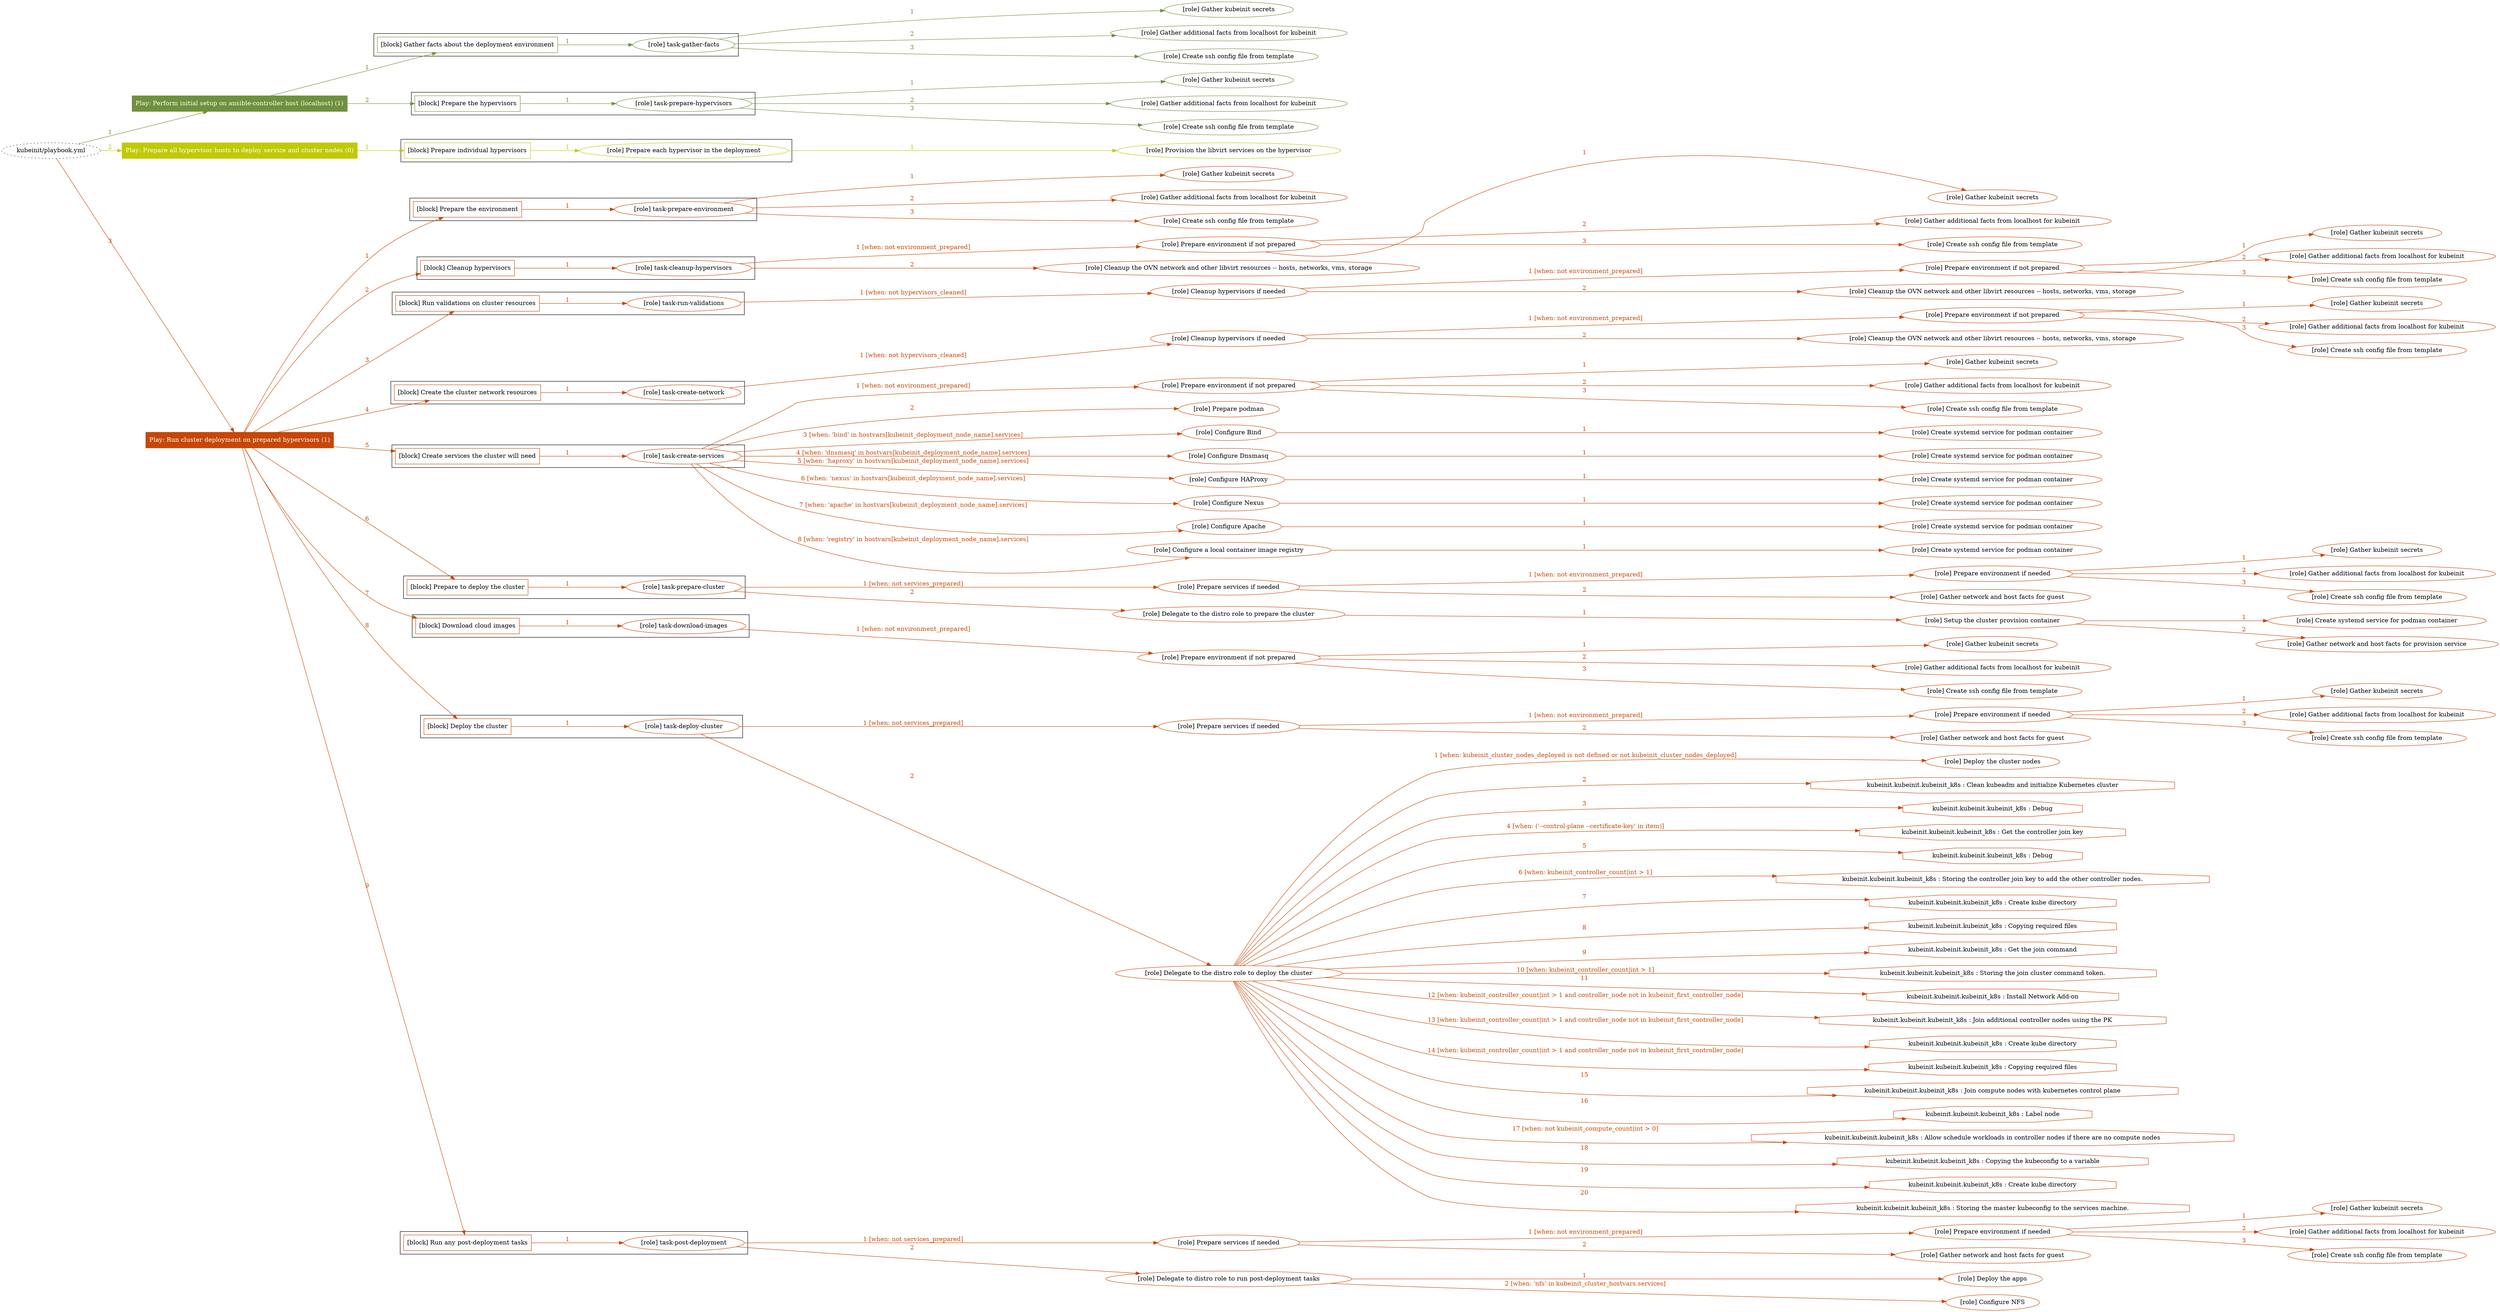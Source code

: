 digraph {
	graph [concentrate=true ordering=in rankdir=LR ratio=fill]
	edge [esep=5 sep=10]
	"kubeinit/playbook.yml" [URL="/home/runner/work/kubeinit/kubeinit/kubeinit/playbook.yml" id=playbook_78e22471 style=dotted]
	play_581cb83d [label="Play: Perform initial setup on ansible-controller host (localhost) (1)" URL="/home/runner/work/kubeinit/kubeinit/kubeinit/playbook.yml" color="#70903c" fontcolor="#ffffff" id=play_581cb83d shape=box style=filled tooltip=localhost]
	"kubeinit/playbook.yml" -> play_581cb83d [label="1 " color="#70903c" fontcolor="#70903c" id=edge_e6c8b170 labeltooltip="1 " tooltip="1 "]
	subgraph "Gather kubeinit secrets" {
		role_de373f83 [label="[role] Gather kubeinit secrets" URL="/home/runner/.ansible/collections/ansible_collections/kubeinit/kubeinit/roles/kubeinit_prepare/tasks/gather_kubeinit_facts.yml" color="#70903c" id=role_de373f83 tooltip="Gather kubeinit secrets"]
	}
	subgraph "Gather additional facts from localhost for kubeinit" {
		role_8ab88f47 [label="[role] Gather additional facts from localhost for kubeinit" URL="/home/runner/.ansible/collections/ansible_collections/kubeinit/kubeinit/roles/kubeinit_prepare/tasks/gather_kubeinit_facts.yml" color="#70903c" id=role_8ab88f47 tooltip="Gather additional facts from localhost for kubeinit"]
	}
	subgraph "Create ssh config file from template" {
		role_05856150 [label="[role] Create ssh config file from template" URL="/home/runner/.ansible/collections/ansible_collections/kubeinit/kubeinit/roles/kubeinit_prepare/tasks/gather_kubeinit_facts.yml" color="#70903c" id=role_05856150 tooltip="Create ssh config file from template"]
	}
	subgraph "task-gather-facts" {
		role_9d50e892 [label="[role] task-gather-facts" URL="/home/runner/work/kubeinit/kubeinit/kubeinit/playbook.yml" color="#70903c" id=role_9d50e892 tooltip="task-gather-facts"]
		role_9d50e892 -> role_de373f83 [label="1 " color="#70903c" fontcolor="#70903c" id=edge_58db5338 labeltooltip="1 " tooltip="1 "]
		role_9d50e892 -> role_8ab88f47 [label="2 " color="#70903c" fontcolor="#70903c" id=edge_9bdf87d1 labeltooltip="2 " tooltip="2 "]
		role_9d50e892 -> role_05856150 [label="3 " color="#70903c" fontcolor="#70903c" id=edge_74d75018 labeltooltip="3 " tooltip="3 "]
	}
	subgraph "Gather kubeinit secrets" {
		role_2b0a11bc [label="[role] Gather kubeinit secrets" URL="/home/runner/.ansible/collections/ansible_collections/kubeinit/kubeinit/roles/kubeinit_prepare/tasks/gather_kubeinit_facts.yml" color="#70903c" id=role_2b0a11bc tooltip="Gather kubeinit secrets"]
	}
	subgraph "Gather additional facts from localhost for kubeinit" {
		role_e6458593 [label="[role] Gather additional facts from localhost for kubeinit" URL="/home/runner/.ansible/collections/ansible_collections/kubeinit/kubeinit/roles/kubeinit_prepare/tasks/gather_kubeinit_facts.yml" color="#70903c" id=role_e6458593 tooltip="Gather additional facts from localhost for kubeinit"]
	}
	subgraph "Create ssh config file from template" {
		role_679005c9 [label="[role] Create ssh config file from template" URL="/home/runner/.ansible/collections/ansible_collections/kubeinit/kubeinit/roles/kubeinit_prepare/tasks/gather_kubeinit_facts.yml" color="#70903c" id=role_679005c9 tooltip="Create ssh config file from template"]
	}
	subgraph "task-prepare-hypervisors" {
		role_56b575e5 [label="[role] task-prepare-hypervisors" URL="/home/runner/work/kubeinit/kubeinit/kubeinit/playbook.yml" color="#70903c" id=role_56b575e5 tooltip="task-prepare-hypervisors"]
		role_56b575e5 -> role_2b0a11bc [label="1 " color="#70903c" fontcolor="#70903c" id=edge_3b1fbbee labeltooltip="1 " tooltip="1 "]
		role_56b575e5 -> role_e6458593 [label="2 " color="#70903c" fontcolor="#70903c" id=edge_afefe4c3 labeltooltip="2 " tooltip="2 "]
		role_56b575e5 -> role_679005c9 [label="3 " color="#70903c" fontcolor="#70903c" id=edge_6a8b0ac7 labeltooltip="3 " tooltip="3 "]
	}
	subgraph "Play: Perform initial setup on ansible-controller host (localhost) (1)" {
		play_581cb83d -> block_bcdde2e3 [label=1 color="#70903c" fontcolor="#70903c" id=edge_43d02ac7 labeltooltip=1 tooltip=1]
		subgraph cluster_block_bcdde2e3 {
			block_bcdde2e3 [label="[block] Gather facts about the deployment environment" URL="/home/runner/work/kubeinit/kubeinit/kubeinit/playbook.yml" color="#70903c" id=block_bcdde2e3 labeltooltip="Gather facts about the deployment environment" shape=box tooltip="Gather facts about the deployment environment"]
			block_bcdde2e3 -> role_9d50e892 [label="1 " color="#70903c" fontcolor="#70903c" id=edge_12131567 labeltooltip="1 " tooltip="1 "]
		}
		play_581cb83d -> block_5c6a3ff6 [label=2 color="#70903c" fontcolor="#70903c" id=edge_3366709d labeltooltip=2 tooltip=2]
		subgraph cluster_block_5c6a3ff6 {
			block_5c6a3ff6 [label="[block] Prepare the hypervisors" URL="/home/runner/work/kubeinit/kubeinit/kubeinit/playbook.yml" color="#70903c" id=block_5c6a3ff6 labeltooltip="Prepare the hypervisors" shape=box tooltip="Prepare the hypervisors"]
			block_5c6a3ff6 -> role_56b575e5 [label="1 " color="#70903c" fontcolor="#70903c" id=edge_7f6118da labeltooltip="1 " tooltip="1 "]
		}
	}
	play_72b20bdd [label="Play: Prepare all hypervisor hosts to deploy service and cluster nodes (0)" URL="/home/runner/work/kubeinit/kubeinit/kubeinit/playbook.yml" color="#c0c903" fontcolor="#ffffff" id=play_72b20bdd shape=box style=filled tooltip="Play: Prepare all hypervisor hosts to deploy service and cluster nodes (0)"]
	"kubeinit/playbook.yml" -> play_72b20bdd [label="2 " color="#c0c903" fontcolor="#c0c903" id=edge_5e2243ae labeltooltip="2 " tooltip="2 "]
	subgraph "Provision the libvirt services on the hypervisor" {
		role_a97a4bc3 [label="[role] Provision the libvirt services on the hypervisor" URL="/home/runner/.ansible/collections/ansible_collections/kubeinit/kubeinit/roles/kubeinit_prepare/tasks/prepare_hypervisor.yml" color="#c0c903" id=role_a97a4bc3 tooltip="Provision the libvirt services on the hypervisor"]
	}
	subgraph "Prepare each hypervisor in the deployment" {
		role_02aba3e8 [label="[role] Prepare each hypervisor in the deployment" URL="/home/runner/work/kubeinit/kubeinit/kubeinit/playbook.yml" color="#c0c903" id=role_02aba3e8 tooltip="Prepare each hypervisor in the deployment"]
		role_02aba3e8 -> role_a97a4bc3 [label="1 " color="#c0c903" fontcolor="#c0c903" id=edge_4af3114a labeltooltip="1 " tooltip="1 "]
	}
	subgraph "Play: Prepare all hypervisor hosts to deploy service and cluster nodes (0)" {
		play_72b20bdd -> block_f0888ccc [label=1 color="#c0c903" fontcolor="#c0c903" id=edge_3588b530 labeltooltip=1 tooltip=1]
		subgraph cluster_block_f0888ccc {
			block_f0888ccc [label="[block] Prepare individual hypervisors" URL="/home/runner/work/kubeinit/kubeinit/kubeinit/playbook.yml" color="#c0c903" id=block_f0888ccc labeltooltip="Prepare individual hypervisors" shape=box tooltip="Prepare individual hypervisors"]
			block_f0888ccc -> role_02aba3e8 [label="1 " color="#c0c903" fontcolor="#c0c903" id=edge_8e562b36 labeltooltip="1 " tooltip="1 "]
		}
	}
	play_51735170 [label="Play: Run cluster deployment on prepared hypervisors (1)" URL="/home/runner/work/kubeinit/kubeinit/kubeinit/playbook.yml" color="#c64706" fontcolor="#ffffff" id=play_51735170 shape=box style=filled tooltip=localhost]
	"kubeinit/playbook.yml" -> play_51735170 [label="3 " color="#c64706" fontcolor="#c64706" id=edge_f1ad2d2b labeltooltip="3 " tooltip="3 "]
	subgraph "Gather kubeinit secrets" {
		role_30a28dfe [label="[role] Gather kubeinit secrets" URL="/home/runner/.ansible/collections/ansible_collections/kubeinit/kubeinit/roles/kubeinit_prepare/tasks/gather_kubeinit_facts.yml" color="#c64706" id=role_30a28dfe tooltip="Gather kubeinit secrets"]
	}
	subgraph "Gather additional facts from localhost for kubeinit" {
		role_2c6d6e3c [label="[role] Gather additional facts from localhost for kubeinit" URL="/home/runner/.ansible/collections/ansible_collections/kubeinit/kubeinit/roles/kubeinit_prepare/tasks/gather_kubeinit_facts.yml" color="#c64706" id=role_2c6d6e3c tooltip="Gather additional facts from localhost for kubeinit"]
	}
	subgraph "Create ssh config file from template" {
		role_04b0f3ea [label="[role] Create ssh config file from template" URL="/home/runner/.ansible/collections/ansible_collections/kubeinit/kubeinit/roles/kubeinit_prepare/tasks/gather_kubeinit_facts.yml" color="#c64706" id=role_04b0f3ea tooltip="Create ssh config file from template"]
	}
	subgraph "task-prepare-environment" {
		role_12b9f611 [label="[role] task-prepare-environment" URL="/home/runner/work/kubeinit/kubeinit/kubeinit/playbook.yml" color="#c64706" id=role_12b9f611 tooltip="task-prepare-environment"]
		role_12b9f611 -> role_30a28dfe [label="1 " color="#c64706" fontcolor="#c64706" id=edge_b20720ca labeltooltip="1 " tooltip="1 "]
		role_12b9f611 -> role_2c6d6e3c [label="2 " color="#c64706" fontcolor="#c64706" id=edge_1e262957 labeltooltip="2 " tooltip="2 "]
		role_12b9f611 -> role_04b0f3ea [label="3 " color="#c64706" fontcolor="#c64706" id=edge_9395163e labeltooltip="3 " tooltip="3 "]
	}
	subgraph "Gather kubeinit secrets" {
		role_13b27e7f [label="[role] Gather kubeinit secrets" URL="/home/runner/.ansible/collections/ansible_collections/kubeinit/kubeinit/roles/kubeinit_prepare/tasks/gather_kubeinit_facts.yml" color="#c64706" id=role_13b27e7f tooltip="Gather kubeinit secrets"]
	}
	subgraph "Gather additional facts from localhost for kubeinit" {
		role_c70f5fba [label="[role] Gather additional facts from localhost for kubeinit" URL="/home/runner/.ansible/collections/ansible_collections/kubeinit/kubeinit/roles/kubeinit_prepare/tasks/gather_kubeinit_facts.yml" color="#c64706" id=role_c70f5fba tooltip="Gather additional facts from localhost for kubeinit"]
	}
	subgraph "Create ssh config file from template" {
		role_3ad781d7 [label="[role] Create ssh config file from template" URL="/home/runner/.ansible/collections/ansible_collections/kubeinit/kubeinit/roles/kubeinit_prepare/tasks/gather_kubeinit_facts.yml" color="#c64706" id=role_3ad781d7 tooltip="Create ssh config file from template"]
	}
	subgraph "Prepare environment if not prepared" {
		role_05838a30 [label="[role] Prepare environment if not prepared" URL="/home/runner/.ansible/collections/ansible_collections/kubeinit/kubeinit/roles/kubeinit_prepare/tasks/cleanup_hypervisors.yml" color="#c64706" id=role_05838a30 tooltip="Prepare environment if not prepared"]
		role_05838a30 -> role_13b27e7f [label="1 " color="#c64706" fontcolor="#c64706" id=edge_6dacfa56 labeltooltip="1 " tooltip="1 "]
		role_05838a30 -> role_c70f5fba [label="2 " color="#c64706" fontcolor="#c64706" id=edge_5d8fa813 labeltooltip="2 " tooltip="2 "]
		role_05838a30 -> role_3ad781d7 [label="3 " color="#c64706" fontcolor="#c64706" id=edge_d1c3e305 labeltooltip="3 " tooltip="3 "]
	}
	subgraph "Cleanup the OVN network and other libvirt resources -- hosts, networks, vms, storage" {
		role_ba6a4434 [label="[role] Cleanup the OVN network and other libvirt resources -- hosts, networks, vms, storage" URL="/home/runner/.ansible/collections/ansible_collections/kubeinit/kubeinit/roles/kubeinit_prepare/tasks/cleanup_hypervisors.yml" color="#c64706" id=role_ba6a4434 tooltip="Cleanup the OVN network and other libvirt resources -- hosts, networks, vms, storage"]
	}
	subgraph "task-cleanup-hypervisors" {
		role_37d225df [label="[role] task-cleanup-hypervisors" URL="/home/runner/work/kubeinit/kubeinit/kubeinit/playbook.yml" color="#c64706" id=role_37d225df tooltip="task-cleanup-hypervisors"]
		role_37d225df -> role_05838a30 [label="1 [when: not environment_prepared]" color="#c64706" fontcolor="#c64706" id=edge_c69acf0b labeltooltip="1 [when: not environment_prepared]" tooltip="1 [when: not environment_prepared]"]
		role_37d225df -> role_ba6a4434 [label="2 " color="#c64706" fontcolor="#c64706" id=edge_036eeec8 labeltooltip="2 " tooltip="2 "]
	}
	subgraph "Gather kubeinit secrets" {
		role_0839f5a8 [label="[role] Gather kubeinit secrets" URL="/home/runner/.ansible/collections/ansible_collections/kubeinit/kubeinit/roles/kubeinit_prepare/tasks/gather_kubeinit_facts.yml" color="#c64706" id=role_0839f5a8 tooltip="Gather kubeinit secrets"]
	}
	subgraph "Gather additional facts from localhost for kubeinit" {
		role_273e5c52 [label="[role] Gather additional facts from localhost for kubeinit" URL="/home/runner/.ansible/collections/ansible_collections/kubeinit/kubeinit/roles/kubeinit_prepare/tasks/gather_kubeinit_facts.yml" color="#c64706" id=role_273e5c52 tooltip="Gather additional facts from localhost for kubeinit"]
	}
	subgraph "Create ssh config file from template" {
		role_a9170789 [label="[role] Create ssh config file from template" URL="/home/runner/.ansible/collections/ansible_collections/kubeinit/kubeinit/roles/kubeinit_prepare/tasks/gather_kubeinit_facts.yml" color="#c64706" id=role_a9170789 tooltip="Create ssh config file from template"]
	}
	subgraph "Prepare environment if not prepared" {
		role_46328285 [label="[role] Prepare environment if not prepared" URL="/home/runner/.ansible/collections/ansible_collections/kubeinit/kubeinit/roles/kubeinit_prepare/tasks/cleanup_hypervisors.yml" color="#c64706" id=role_46328285 tooltip="Prepare environment if not prepared"]
		role_46328285 -> role_0839f5a8 [label="1 " color="#c64706" fontcolor="#c64706" id=edge_07786252 labeltooltip="1 " tooltip="1 "]
		role_46328285 -> role_273e5c52 [label="2 " color="#c64706" fontcolor="#c64706" id=edge_f1a1b1dc labeltooltip="2 " tooltip="2 "]
		role_46328285 -> role_a9170789 [label="3 " color="#c64706" fontcolor="#c64706" id=edge_67872156 labeltooltip="3 " tooltip="3 "]
	}
	subgraph "Cleanup the OVN network and other libvirt resources -- hosts, networks, vms, storage" {
		role_1df28548 [label="[role] Cleanup the OVN network and other libvirt resources -- hosts, networks, vms, storage" URL="/home/runner/.ansible/collections/ansible_collections/kubeinit/kubeinit/roles/kubeinit_prepare/tasks/cleanup_hypervisors.yml" color="#c64706" id=role_1df28548 tooltip="Cleanup the OVN network and other libvirt resources -- hosts, networks, vms, storage"]
	}
	subgraph "Cleanup hypervisors if needed" {
		role_eaffe18b [label="[role] Cleanup hypervisors if needed" URL="/home/runner/.ansible/collections/ansible_collections/kubeinit/kubeinit/roles/kubeinit_validations/tasks/main.yml" color="#c64706" id=role_eaffe18b tooltip="Cleanup hypervisors if needed"]
		role_eaffe18b -> role_46328285 [label="1 [when: not environment_prepared]" color="#c64706" fontcolor="#c64706" id=edge_9bf14e55 labeltooltip="1 [when: not environment_prepared]" tooltip="1 [when: not environment_prepared]"]
		role_eaffe18b -> role_1df28548 [label="2 " color="#c64706" fontcolor="#c64706" id=edge_6db586bc labeltooltip="2 " tooltip="2 "]
	}
	subgraph "task-run-validations" {
		role_3680e5c1 [label="[role] task-run-validations" URL="/home/runner/work/kubeinit/kubeinit/kubeinit/playbook.yml" color="#c64706" id=role_3680e5c1 tooltip="task-run-validations"]
		role_3680e5c1 -> role_eaffe18b [label="1 [when: not hypervisors_cleaned]" color="#c64706" fontcolor="#c64706" id=edge_62897e65 labeltooltip="1 [when: not hypervisors_cleaned]" tooltip="1 [when: not hypervisors_cleaned]"]
	}
	subgraph "Gather kubeinit secrets" {
		role_95c1aa72 [label="[role] Gather kubeinit secrets" URL="/home/runner/.ansible/collections/ansible_collections/kubeinit/kubeinit/roles/kubeinit_prepare/tasks/gather_kubeinit_facts.yml" color="#c64706" id=role_95c1aa72 tooltip="Gather kubeinit secrets"]
	}
	subgraph "Gather additional facts from localhost for kubeinit" {
		role_eccc44a2 [label="[role] Gather additional facts from localhost for kubeinit" URL="/home/runner/.ansible/collections/ansible_collections/kubeinit/kubeinit/roles/kubeinit_prepare/tasks/gather_kubeinit_facts.yml" color="#c64706" id=role_eccc44a2 tooltip="Gather additional facts from localhost for kubeinit"]
	}
	subgraph "Create ssh config file from template" {
		role_d0abca82 [label="[role] Create ssh config file from template" URL="/home/runner/.ansible/collections/ansible_collections/kubeinit/kubeinit/roles/kubeinit_prepare/tasks/gather_kubeinit_facts.yml" color="#c64706" id=role_d0abca82 tooltip="Create ssh config file from template"]
	}
	subgraph "Prepare environment if not prepared" {
		role_2f9acb81 [label="[role] Prepare environment if not prepared" URL="/home/runner/.ansible/collections/ansible_collections/kubeinit/kubeinit/roles/kubeinit_prepare/tasks/cleanup_hypervisors.yml" color="#c64706" id=role_2f9acb81 tooltip="Prepare environment if not prepared"]
		role_2f9acb81 -> role_95c1aa72 [label="1 " color="#c64706" fontcolor="#c64706" id=edge_9c2313a5 labeltooltip="1 " tooltip="1 "]
		role_2f9acb81 -> role_eccc44a2 [label="2 " color="#c64706" fontcolor="#c64706" id=edge_fcd3deb1 labeltooltip="2 " tooltip="2 "]
		role_2f9acb81 -> role_d0abca82 [label="3 " color="#c64706" fontcolor="#c64706" id=edge_d8cbdaab labeltooltip="3 " tooltip="3 "]
	}
	subgraph "Cleanup the OVN network and other libvirt resources -- hosts, networks, vms, storage" {
		role_2a96040f [label="[role] Cleanup the OVN network and other libvirt resources -- hosts, networks, vms, storage" URL="/home/runner/.ansible/collections/ansible_collections/kubeinit/kubeinit/roles/kubeinit_prepare/tasks/cleanup_hypervisors.yml" color="#c64706" id=role_2a96040f tooltip="Cleanup the OVN network and other libvirt resources -- hosts, networks, vms, storage"]
	}
	subgraph "Cleanup hypervisors if needed" {
		role_cdb596b1 [label="[role] Cleanup hypervisors if needed" URL="/home/runner/.ansible/collections/ansible_collections/kubeinit/kubeinit/roles/kubeinit_libvirt/tasks/create_network.yml" color="#c64706" id=role_cdb596b1 tooltip="Cleanup hypervisors if needed"]
		role_cdb596b1 -> role_2f9acb81 [label="1 [when: not environment_prepared]" color="#c64706" fontcolor="#c64706" id=edge_b12a7458 labeltooltip="1 [when: not environment_prepared]" tooltip="1 [when: not environment_prepared]"]
		role_cdb596b1 -> role_2a96040f [label="2 " color="#c64706" fontcolor="#c64706" id=edge_027193f9 labeltooltip="2 " tooltip="2 "]
	}
	subgraph "task-create-network" {
		role_4abc9b9f [label="[role] task-create-network" URL="/home/runner/work/kubeinit/kubeinit/kubeinit/playbook.yml" color="#c64706" id=role_4abc9b9f tooltip="task-create-network"]
		role_4abc9b9f -> role_cdb596b1 [label="1 [when: not hypervisors_cleaned]" color="#c64706" fontcolor="#c64706" id=edge_5052f28c labeltooltip="1 [when: not hypervisors_cleaned]" tooltip="1 [when: not hypervisors_cleaned]"]
	}
	subgraph "Gather kubeinit secrets" {
		role_3e75d4cd [label="[role] Gather kubeinit secrets" URL="/home/runner/.ansible/collections/ansible_collections/kubeinit/kubeinit/roles/kubeinit_prepare/tasks/gather_kubeinit_facts.yml" color="#c64706" id=role_3e75d4cd tooltip="Gather kubeinit secrets"]
	}
	subgraph "Gather additional facts from localhost for kubeinit" {
		role_2d040447 [label="[role] Gather additional facts from localhost for kubeinit" URL="/home/runner/.ansible/collections/ansible_collections/kubeinit/kubeinit/roles/kubeinit_prepare/tasks/gather_kubeinit_facts.yml" color="#c64706" id=role_2d040447 tooltip="Gather additional facts from localhost for kubeinit"]
	}
	subgraph "Create ssh config file from template" {
		role_9a59986e [label="[role] Create ssh config file from template" URL="/home/runner/.ansible/collections/ansible_collections/kubeinit/kubeinit/roles/kubeinit_prepare/tasks/gather_kubeinit_facts.yml" color="#c64706" id=role_9a59986e tooltip="Create ssh config file from template"]
	}
	subgraph "Prepare environment if not prepared" {
		role_656f76bd [label="[role] Prepare environment if not prepared" URL="/home/runner/.ansible/collections/ansible_collections/kubeinit/kubeinit/roles/kubeinit_services/tasks/main.yml" color="#c64706" id=role_656f76bd tooltip="Prepare environment if not prepared"]
		role_656f76bd -> role_3e75d4cd [label="1 " color="#c64706" fontcolor="#c64706" id=edge_382ed40b labeltooltip="1 " tooltip="1 "]
		role_656f76bd -> role_2d040447 [label="2 " color="#c64706" fontcolor="#c64706" id=edge_3bd6fbec labeltooltip="2 " tooltip="2 "]
		role_656f76bd -> role_9a59986e [label="3 " color="#c64706" fontcolor="#c64706" id=edge_fa0f567a labeltooltip="3 " tooltip="3 "]
	}
	subgraph "Prepare podman" {
		role_edf876de [label="[role] Prepare podman" URL="/home/runner/.ansible/collections/ansible_collections/kubeinit/kubeinit/roles/kubeinit_services/tasks/00_create_service_pod.yml" color="#c64706" id=role_edf876de tooltip="Prepare podman"]
	}
	subgraph "Create systemd service for podman container" {
		role_92423ffc [label="[role] Create systemd service for podman container" URL="/home/runner/.ansible/collections/ansible_collections/kubeinit/kubeinit/roles/kubeinit_bind/tasks/main.yml" color="#c64706" id=role_92423ffc tooltip="Create systemd service for podman container"]
	}
	subgraph "Configure Bind" {
		role_673d5c7f [label="[role] Configure Bind" URL="/home/runner/.ansible/collections/ansible_collections/kubeinit/kubeinit/roles/kubeinit_services/tasks/start_services_containers.yml" color="#c64706" id=role_673d5c7f tooltip="Configure Bind"]
		role_673d5c7f -> role_92423ffc [label="1 " color="#c64706" fontcolor="#c64706" id=edge_575a534d labeltooltip="1 " tooltip="1 "]
	}
	subgraph "Create systemd service for podman container" {
		role_78d61852 [label="[role] Create systemd service for podman container" URL="/home/runner/.ansible/collections/ansible_collections/kubeinit/kubeinit/roles/kubeinit_dnsmasq/tasks/main.yml" color="#c64706" id=role_78d61852 tooltip="Create systemd service for podman container"]
	}
	subgraph "Configure Dnsmasq" {
		role_3ea7c6b2 [label="[role] Configure Dnsmasq" URL="/home/runner/.ansible/collections/ansible_collections/kubeinit/kubeinit/roles/kubeinit_services/tasks/start_services_containers.yml" color="#c64706" id=role_3ea7c6b2 tooltip="Configure Dnsmasq"]
		role_3ea7c6b2 -> role_78d61852 [label="1 " color="#c64706" fontcolor="#c64706" id=edge_282b73af labeltooltip="1 " tooltip="1 "]
	}
	subgraph "Create systemd service for podman container" {
		role_9e9f3736 [label="[role] Create systemd service for podman container" URL="/home/runner/.ansible/collections/ansible_collections/kubeinit/kubeinit/roles/kubeinit_haproxy/tasks/main.yml" color="#c64706" id=role_9e9f3736 tooltip="Create systemd service for podman container"]
	}
	subgraph "Configure HAProxy" {
		role_8947430c [label="[role] Configure HAProxy" URL="/home/runner/.ansible/collections/ansible_collections/kubeinit/kubeinit/roles/kubeinit_services/tasks/start_services_containers.yml" color="#c64706" id=role_8947430c tooltip="Configure HAProxy"]
		role_8947430c -> role_9e9f3736 [label="1 " color="#c64706" fontcolor="#c64706" id=edge_804bf7c4 labeltooltip="1 " tooltip="1 "]
	}
	subgraph "Create systemd service for podman container" {
		role_770a7cc1 [label="[role] Create systemd service for podman container" URL="/home/runner/.ansible/collections/ansible_collections/kubeinit/kubeinit/roles/kubeinit_nexus/tasks/main.yml" color="#c64706" id=role_770a7cc1 tooltip="Create systemd service for podman container"]
	}
	subgraph "Configure Nexus" {
		role_f0bb37fa [label="[role] Configure Nexus" URL="/home/runner/.ansible/collections/ansible_collections/kubeinit/kubeinit/roles/kubeinit_services/tasks/start_services_containers.yml" color="#c64706" id=role_f0bb37fa tooltip="Configure Nexus"]
		role_f0bb37fa -> role_770a7cc1 [label="1 " color="#c64706" fontcolor="#c64706" id=edge_5ac567e1 labeltooltip="1 " tooltip="1 "]
	}
	subgraph "Create systemd service for podman container" {
		role_781a9927 [label="[role] Create systemd service for podman container" URL="/home/runner/.ansible/collections/ansible_collections/kubeinit/kubeinit/roles/kubeinit_apache/tasks/main.yml" color="#c64706" id=role_781a9927 tooltip="Create systemd service for podman container"]
	}
	subgraph "Configure Apache" {
		role_2ec0efd9 [label="[role] Configure Apache" URL="/home/runner/.ansible/collections/ansible_collections/kubeinit/kubeinit/roles/kubeinit_services/tasks/start_services_containers.yml" color="#c64706" id=role_2ec0efd9 tooltip="Configure Apache"]
		role_2ec0efd9 -> role_781a9927 [label="1 " color="#c64706" fontcolor="#c64706" id=edge_ac1773a8 labeltooltip="1 " tooltip="1 "]
	}
	subgraph "Create systemd service for podman container" {
		role_4e9d8122 [label="[role] Create systemd service for podman container" URL="/home/runner/.ansible/collections/ansible_collections/kubeinit/kubeinit/roles/kubeinit_registry/tasks/main.yml" color="#c64706" id=role_4e9d8122 tooltip="Create systemd service for podman container"]
	}
	subgraph "Configure a local container image registry" {
		role_ad1a4c61 [label="[role] Configure a local container image registry" URL="/home/runner/.ansible/collections/ansible_collections/kubeinit/kubeinit/roles/kubeinit_services/tasks/start_services_containers.yml" color="#c64706" id=role_ad1a4c61 tooltip="Configure a local container image registry"]
		role_ad1a4c61 -> role_4e9d8122 [label="1 " color="#c64706" fontcolor="#c64706" id=edge_c9fd76aa labeltooltip="1 " tooltip="1 "]
	}
	subgraph "task-create-services" {
		role_2293b4f3 [label="[role] task-create-services" URL="/home/runner/work/kubeinit/kubeinit/kubeinit/playbook.yml" color="#c64706" id=role_2293b4f3 tooltip="task-create-services"]
		role_2293b4f3 -> role_656f76bd [label="1 [when: not environment_prepared]" color="#c64706" fontcolor="#c64706" id=edge_4f6e44f3 labeltooltip="1 [when: not environment_prepared]" tooltip="1 [when: not environment_prepared]"]
		role_2293b4f3 -> role_edf876de [label="2 " color="#c64706" fontcolor="#c64706" id=edge_5b0e803d labeltooltip="2 " tooltip="2 "]
		role_2293b4f3 -> role_673d5c7f [label="3 [when: 'bind' in hostvars[kubeinit_deployment_node_name].services]" color="#c64706" fontcolor="#c64706" id=edge_47ff8304 labeltooltip="3 [when: 'bind' in hostvars[kubeinit_deployment_node_name].services]" tooltip="3 [when: 'bind' in hostvars[kubeinit_deployment_node_name].services]"]
		role_2293b4f3 -> role_3ea7c6b2 [label="4 [when: 'dnsmasq' in hostvars[kubeinit_deployment_node_name].services]" color="#c64706" fontcolor="#c64706" id=edge_0ff4648e labeltooltip="4 [when: 'dnsmasq' in hostvars[kubeinit_deployment_node_name].services]" tooltip="4 [when: 'dnsmasq' in hostvars[kubeinit_deployment_node_name].services]"]
		role_2293b4f3 -> role_8947430c [label="5 [when: 'haproxy' in hostvars[kubeinit_deployment_node_name].services]" color="#c64706" fontcolor="#c64706" id=edge_ce5d5cb9 labeltooltip="5 [when: 'haproxy' in hostvars[kubeinit_deployment_node_name].services]" tooltip="5 [when: 'haproxy' in hostvars[kubeinit_deployment_node_name].services]"]
		role_2293b4f3 -> role_f0bb37fa [label="6 [when: 'nexus' in hostvars[kubeinit_deployment_node_name].services]" color="#c64706" fontcolor="#c64706" id=edge_9e218f84 labeltooltip="6 [when: 'nexus' in hostvars[kubeinit_deployment_node_name].services]" tooltip="6 [when: 'nexus' in hostvars[kubeinit_deployment_node_name].services]"]
		role_2293b4f3 -> role_2ec0efd9 [label="7 [when: 'apache' in hostvars[kubeinit_deployment_node_name].services]" color="#c64706" fontcolor="#c64706" id=edge_e32278ed labeltooltip="7 [when: 'apache' in hostvars[kubeinit_deployment_node_name].services]" tooltip="7 [when: 'apache' in hostvars[kubeinit_deployment_node_name].services]"]
		role_2293b4f3 -> role_ad1a4c61 [label="8 [when: 'registry' in hostvars[kubeinit_deployment_node_name].services]" color="#c64706" fontcolor="#c64706" id=edge_1686f2af labeltooltip="8 [when: 'registry' in hostvars[kubeinit_deployment_node_name].services]" tooltip="8 [when: 'registry' in hostvars[kubeinit_deployment_node_name].services]"]
	}
	subgraph "Gather kubeinit secrets" {
		role_dd73a5a2 [label="[role] Gather kubeinit secrets" URL="/home/runner/.ansible/collections/ansible_collections/kubeinit/kubeinit/roles/kubeinit_prepare/tasks/gather_kubeinit_facts.yml" color="#c64706" id=role_dd73a5a2 tooltip="Gather kubeinit secrets"]
	}
	subgraph "Gather additional facts from localhost for kubeinit" {
		role_1a42e21e [label="[role] Gather additional facts from localhost for kubeinit" URL="/home/runner/.ansible/collections/ansible_collections/kubeinit/kubeinit/roles/kubeinit_prepare/tasks/gather_kubeinit_facts.yml" color="#c64706" id=role_1a42e21e tooltip="Gather additional facts from localhost for kubeinit"]
	}
	subgraph "Create ssh config file from template" {
		role_9a66ac51 [label="[role] Create ssh config file from template" URL="/home/runner/.ansible/collections/ansible_collections/kubeinit/kubeinit/roles/kubeinit_prepare/tasks/gather_kubeinit_facts.yml" color="#c64706" id=role_9a66ac51 tooltip="Create ssh config file from template"]
	}
	subgraph "Prepare environment if needed" {
		role_fb121462 [label="[role] Prepare environment if needed" URL="/home/runner/.ansible/collections/ansible_collections/kubeinit/kubeinit/roles/kubeinit_services/tasks/prepare_services.yml" color="#c64706" id=role_fb121462 tooltip="Prepare environment if needed"]
		role_fb121462 -> role_dd73a5a2 [label="1 " color="#c64706" fontcolor="#c64706" id=edge_97cd3efa labeltooltip="1 " tooltip="1 "]
		role_fb121462 -> role_1a42e21e [label="2 " color="#c64706" fontcolor="#c64706" id=edge_e6339744 labeltooltip="2 " tooltip="2 "]
		role_fb121462 -> role_9a66ac51 [label="3 " color="#c64706" fontcolor="#c64706" id=edge_7b9865f5 labeltooltip="3 " tooltip="3 "]
	}
	subgraph "Gather network and host facts for guest" {
		role_9f2ea1bb [label="[role] Gather network and host facts for guest" URL="/home/runner/.ansible/collections/ansible_collections/kubeinit/kubeinit/roles/kubeinit_services/tasks/prepare_services.yml" color="#c64706" id=role_9f2ea1bb tooltip="Gather network and host facts for guest"]
	}
	subgraph "Prepare services if needed" {
		role_04747359 [label="[role] Prepare services if needed" URL="/home/runner/.ansible/collections/ansible_collections/kubeinit/kubeinit/roles/kubeinit_prepare/tasks/prepare_cluster.yml" color="#c64706" id=role_04747359 tooltip="Prepare services if needed"]
		role_04747359 -> role_fb121462 [label="1 [when: not environment_prepared]" color="#c64706" fontcolor="#c64706" id=edge_41827629 labeltooltip="1 [when: not environment_prepared]" tooltip="1 [when: not environment_prepared]"]
		role_04747359 -> role_9f2ea1bb [label="2 " color="#c64706" fontcolor="#c64706" id=edge_6254c3ce labeltooltip="2 " tooltip="2 "]
	}
	subgraph "Create systemd service for podman container" {
		role_0ca9a2c9 [label="[role] Create systemd service for podman container" URL="/home/runner/.ansible/collections/ansible_collections/kubeinit/kubeinit/roles/kubeinit_services/tasks/create_provision_container.yml" color="#c64706" id=role_0ca9a2c9 tooltip="Create systemd service for podman container"]
	}
	subgraph "Gather network and host facts for provision service" {
		role_fb23b04b [label="[role] Gather network and host facts for provision service" URL="/home/runner/.ansible/collections/ansible_collections/kubeinit/kubeinit/roles/kubeinit_services/tasks/create_provision_container.yml" color="#c64706" id=role_fb23b04b tooltip="Gather network and host facts for provision service"]
	}
	subgraph "Setup the cluster provision container" {
		role_f673d61f [label="[role] Setup the cluster provision container" URL="/home/runner/.ansible/collections/ansible_collections/kubeinit/kubeinit/roles/kubeinit_k8s/tasks/prepare_cluster.yml" color="#c64706" id=role_f673d61f tooltip="Setup the cluster provision container"]
		role_f673d61f -> role_0ca9a2c9 [label="1 " color="#c64706" fontcolor="#c64706" id=edge_bf9bfffd labeltooltip="1 " tooltip="1 "]
		role_f673d61f -> role_fb23b04b [label="2 " color="#c64706" fontcolor="#c64706" id=edge_414c2d76 labeltooltip="2 " tooltip="2 "]
	}
	subgraph "Delegate to the distro role to prepare the cluster" {
		role_029446aa [label="[role] Delegate to the distro role to prepare the cluster" URL="/home/runner/.ansible/collections/ansible_collections/kubeinit/kubeinit/roles/kubeinit_prepare/tasks/prepare_cluster.yml" color="#c64706" id=role_029446aa tooltip="Delegate to the distro role to prepare the cluster"]
		role_029446aa -> role_f673d61f [label="1 " color="#c64706" fontcolor="#c64706" id=edge_56718cc2 labeltooltip="1 " tooltip="1 "]
	}
	subgraph "task-prepare-cluster" {
		role_e6e944ea [label="[role] task-prepare-cluster" URL="/home/runner/work/kubeinit/kubeinit/kubeinit/playbook.yml" color="#c64706" id=role_e6e944ea tooltip="task-prepare-cluster"]
		role_e6e944ea -> role_04747359 [label="1 [when: not services_prepared]" color="#c64706" fontcolor="#c64706" id=edge_1353c2fa labeltooltip="1 [when: not services_prepared]" tooltip="1 [when: not services_prepared]"]
		role_e6e944ea -> role_029446aa [label="2 " color="#c64706" fontcolor="#c64706" id=edge_80662b09 labeltooltip="2 " tooltip="2 "]
	}
	subgraph "Gather kubeinit secrets" {
		role_0c550573 [label="[role] Gather kubeinit secrets" URL="/home/runner/.ansible/collections/ansible_collections/kubeinit/kubeinit/roles/kubeinit_prepare/tasks/gather_kubeinit_facts.yml" color="#c64706" id=role_0c550573 tooltip="Gather kubeinit secrets"]
	}
	subgraph "Gather additional facts from localhost for kubeinit" {
		role_19998123 [label="[role] Gather additional facts from localhost for kubeinit" URL="/home/runner/.ansible/collections/ansible_collections/kubeinit/kubeinit/roles/kubeinit_prepare/tasks/gather_kubeinit_facts.yml" color="#c64706" id=role_19998123 tooltip="Gather additional facts from localhost for kubeinit"]
	}
	subgraph "Create ssh config file from template" {
		role_66caef32 [label="[role] Create ssh config file from template" URL="/home/runner/.ansible/collections/ansible_collections/kubeinit/kubeinit/roles/kubeinit_prepare/tasks/gather_kubeinit_facts.yml" color="#c64706" id=role_66caef32 tooltip="Create ssh config file from template"]
	}
	subgraph "Prepare environment if not prepared" {
		role_8383e625 [label="[role] Prepare environment if not prepared" URL="/home/runner/.ansible/collections/ansible_collections/kubeinit/kubeinit/roles/kubeinit_libvirt/tasks/download_cloud_images.yml" color="#c64706" id=role_8383e625 tooltip="Prepare environment if not prepared"]
		role_8383e625 -> role_0c550573 [label="1 " color="#c64706" fontcolor="#c64706" id=edge_7f7504f1 labeltooltip="1 " tooltip="1 "]
		role_8383e625 -> role_19998123 [label="2 " color="#c64706" fontcolor="#c64706" id=edge_f55e0841 labeltooltip="2 " tooltip="2 "]
		role_8383e625 -> role_66caef32 [label="3 " color="#c64706" fontcolor="#c64706" id=edge_c59cf537 labeltooltip="3 " tooltip="3 "]
	}
	subgraph "task-download-images" {
		role_82a9acd5 [label="[role] task-download-images" URL="/home/runner/work/kubeinit/kubeinit/kubeinit/playbook.yml" color="#c64706" id=role_82a9acd5 tooltip="task-download-images"]
		role_82a9acd5 -> role_8383e625 [label="1 [when: not environment_prepared]" color="#c64706" fontcolor="#c64706" id=edge_11a45625 labeltooltip="1 [when: not environment_prepared]" tooltip="1 [when: not environment_prepared]"]
	}
	subgraph "Gather kubeinit secrets" {
		role_d8cb95dd [label="[role] Gather kubeinit secrets" URL="/home/runner/.ansible/collections/ansible_collections/kubeinit/kubeinit/roles/kubeinit_prepare/tasks/gather_kubeinit_facts.yml" color="#c64706" id=role_d8cb95dd tooltip="Gather kubeinit secrets"]
	}
	subgraph "Gather additional facts from localhost for kubeinit" {
		role_6347b86e [label="[role] Gather additional facts from localhost for kubeinit" URL="/home/runner/.ansible/collections/ansible_collections/kubeinit/kubeinit/roles/kubeinit_prepare/tasks/gather_kubeinit_facts.yml" color="#c64706" id=role_6347b86e tooltip="Gather additional facts from localhost for kubeinit"]
	}
	subgraph "Create ssh config file from template" {
		role_318ac364 [label="[role] Create ssh config file from template" URL="/home/runner/.ansible/collections/ansible_collections/kubeinit/kubeinit/roles/kubeinit_prepare/tasks/gather_kubeinit_facts.yml" color="#c64706" id=role_318ac364 tooltip="Create ssh config file from template"]
	}
	subgraph "Prepare environment if needed" {
		role_01abb6e9 [label="[role] Prepare environment if needed" URL="/home/runner/.ansible/collections/ansible_collections/kubeinit/kubeinit/roles/kubeinit_services/tasks/prepare_services.yml" color="#c64706" id=role_01abb6e9 tooltip="Prepare environment if needed"]
		role_01abb6e9 -> role_d8cb95dd [label="1 " color="#c64706" fontcolor="#c64706" id=edge_33670e0b labeltooltip="1 " tooltip="1 "]
		role_01abb6e9 -> role_6347b86e [label="2 " color="#c64706" fontcolor="#c64706" id=edge_c8d4d4a6 labeltooltip="2 " tooltip="2 "]
		role_01abb6e9 -> role_318ac364 [label="3 " color="#c64706" fontcolor="#c64706" id=edge_19b69d4b labeltooltip="3 " tooltip="3 "]
	}
	subgraph "Gather network and host facts for guest" {
		role_5bfd3f3a [label="[role] Gather network and host facts for guest" URL="/home/runner/.ansible/collections/ansible_collections/kubeinit/kubeinit/roles/kubeinit_services/tasks/prepare_services.yml" color="#c64706" id=role_5bfd3f3a tooltip="Gather network and host facts for guest"]
	}
	subgraph "Prepare services if needed" {
		role_78ba6558 [label="[role] Prepare services if needed" URL="/home/runner/.ansible/collections/ansible_collections/kubeinit/kubeinit/roles/kubeinit_prepare/tasks/deploy_cluster.yml" color="#c64706" id=role_78ba6558 tooltip="Prepare services if needed"]
		role_78ba6558 -> role_01abb6e9 [label="1 [when: not environment_prepared]" color="#c64706" fontcolor="#c64706" id=edge_15749aa3 labeltooltip="1 [when: not environment_prepared]" tooltip="1 [when: not environment_prepared]"]
		role_78ba6558 -> role_5bfd3f3a [label="2 " color="#c64706" fontcolor="#c64706" id=edge_31428179 labeltooltip="2 " tooltip="2 "]
	}
	subgraph "Deploy the cluster nodes" {
		role_b00d7197 [label="[role] Deploy the cluster nodes" URL="/home/runner/.ansible/collections/ansible_collections/kubeinit/kubeinit/roles/kubeinit_k8s/tasks/main.yml" color="#c64706" id=role_b00d7197 tooltip="Deploy the cluster nodes"]
	}
	subgraph "Delegate to the distro role to deploy the cluster" {
		role_d0ad9dde [label="[role] Delegate to the distro role to deploy the cluster" URL="/home/runner/.ansible/collections/ansible_collections/kubeinit/kubeinit/roles/kubeinit_prepare/tasks/deploy_cluster.yml" color="#c64706" id=role_d0ad9dde tooltip="Delegate to the distro role to deploy the cluster"]
		role_d0ad9dde -> role_b00d7197 [label="1 [when: kubeinit_cluster_nodes_deployed is not defined or not kubeinit_cluster_nodes_deployed]" color="#c64706" fontcolor="#c64706" id=edge_98d36b7c labeltooltip="1 [when: kubeinit_cluster_nodes_deployed is not defined or not kubeinit_cluster_nodes_deployed]" tooltip="1 [when: kubeinit_cluster_nodes_deployed is not defined or not kubeinit_cluster_nodes_deployed]"]
		task_937bd647 [label="kubeinit.kubeinit.kubeinit_k8s : Clean kubeadm and initialize Kubernetes cluster" URL="/home/runner/.ansible/collections/ansible_collections/kubeinit/kubeinit/roles/kubeinit_k8s/tasks/main.yml" color="#c64706" id=task_937bd647 shape=octagon tooltip="kubeinit.kubeinit.kubeinit_k8s : Clean kubeadm and initialize Kubernetes cluster"]
		role_d0ad9dde -> task_937bd647 [label="2 " color="#c64706" fontcolor="#c64706" id=edge_2e841d7f labeltooltip="2 " tooltip="2 "]
		task_f27c2839 [label="kubeinit.kubeinit.kubeinit_k8s : Debug" URL="/home/runner/.ansible/collections/ansible_collections/kubeinit/kubeinit/roles/kubeinit_k8s/tasks/main.yml" color="#c64706" id=task_f27c2839 shape=octagon tooltip="kubeinit.kubeinit.kubeinit_k8s : Debug"]
		role_d0ad9dde -> task_f27c2839 [label="3 " color="#c64706" fontcolor="#c64706" id=edge_67e059b5 labeltooltip="3 " tooltip="3 "]
		task_22799042 [label="kubeinit.kubeinit.kubeinit_k8s : Get the controller join key" URL="/home/runner/.ansible/collections/ansible_collections/kubeinit/kubeinit/roles/kubeinit_k8s/tasks/main.yml" color="#c64706" id=task_22799042 shape=octagon tooltip="kubeinit.kubeinit.kubeinit_k8s : Get the controller join key"]
		role_d0ad9dde -> task_22799042 [label="4 [when: ('--control-plane --certificate-key' in item)]" color="#c64706" fontcolor="#c64706" id=edge_3d04a6fb labeltooltip="4 [when: ('--control-plane --certificate-key' in item)]" tooltip="4 [when: ('--control-plane --certificate-key' in item)]"]
		task_86baacba [label="kubeinit.kubeinit.kubeinit_k8s : Debug" URL="/home/runner/.ansible/collections/ansible_collections/kubeinit/kubeinit/roles/kubeinit_k8s/tasks/main.yml" color="#c64706" id=task_86baacba shape=octagon tooltip="kubeinit.kubeinit.kubeinit_k8s : Debug"]
		role_d0ad9dde -> task_86baacba [label="5 " color="#c64706" fontcolor="#c64706" id=edge_a78e3b12 labeltooltip="5 " tooltip="5 "]
		task_35f9ea0a [label="kubeinit.kubeinit.kubeinit_k8s : Storing the controller join key to add the other controller nodes." URL="/home/runner/.ansible/collections/ansible_collections/kubeinit/kubeinit/roles/kubeinit_k8s/tasks/main.yml" color="#c64706" id=task_35f9ea0a shape=octagon tooltip="kubeinit.kubeinit.kubeinit_k8s : Storing the controller join key to add the other controller nodes."]
		role_d0ad9dde -> task_35f9ea0a [label="6 [when: kubeinit_controller_count|int > 1]" color="#c64706" fontcolor="#c64706" id=edge_33a5fe02 labeltooltip="6 [when: kubeinit_controller_count|int > 1]" tooltip="6 [when: kubeinit_controller_count|int > 1]"]
		task_fb63ac21 [label="kubeinit.kubeinit.kubeinit_k8s : Create kube directory" URL="/home/runner/.ansible/collections/ansible_collections/kubeinit/kubeinit/roles/kubeinit_k8s/tasks/main.yml" color="#c64706" id=task_fb63ac21 shape=octagon tooltip="kubeinit.kubeinit.kubeinit_k8s : Create kube directory"]
		role_d0ad9dde -> task_fb63ac21 [label="7 " color="#c64706" fontcolor="#c64706" id=edge_fd234d63 labeltooltip="7 " tooltip="7 "]
		task_c59eba78 [label="kubeinit.kubeinit.kubeinit_k8s : Copying required files" URL="/home/runner/.ansible/collections/ansible_collections/kubeinit/kubeinit/roles/kubeinit_k8s/tasks/main.yml" color="#c64706" id=task_c59eba78 shape=octagon tooltip="kubeinit.kubeinit.kubeinit_k8s : Copying required files"]
		role_d0ad9dde -> task_c59eba78 [label="8 " color="#c64706" fontcolor="#c64706" id=edge_2b2898b8 labeltooltip="8 " tooltip="8 "]
		task_7213bb10 [label="kubeinit.kubeinit.kubeinit_k8s : Get the join command" URL="/home/runner/.ansible/collections/ansible_collections/kubeinit/kubeinit/roles/kubeinit_k8s/tasks/main.yml" color="#c64706" id=task_7213bb10 shape=octagon tooltip="kubeinit.kubeinit.kubeinit_k8s : Get the join command"]
		role_d0ad9dde -> task_7213bb10 [label="9 " color="#c64706" fontcolor="#c64706" id=edge_9d016222 labeltooltip="9 " tooltip="9 "]
		task_bfd83792 [label="kubeinit.kubeinit.kubeinit_k8s : Storing the join cluster command token." URL="/home/runner/.ansible/collections/ansible_collections/kubeinit/kubeinit/roles/kubeinit_k8s/tasks/main.yml" color="#c64706" id=task_bfd83792 shape=octagon tooltip="kubeinit.kubeinit.kubeinit_k8s : Storing the join cluster command token."]
		role_d0ad9dde -> task_bfd83792 [label="10 [when: kubeinit_controller_count|int > 1]" color="#c64706" fontcolor="#c64706" id=edge_752cb910 labeltooltip="10 [when: kubeinit_controller_count|int > 1]" tooltip="10 [when: kubeinit_controller_count|int > 1]"]
		task_7b4441c0 [label="kubeinit.kubeinit.kubeinit_k8s : Install Network Add-on" URL="/home/runner/.ansible/collections/ansible_collections/kubeinit/kubeinit/roles/kubeinit_k8s/tasks/main.yml" color="#c64706" id=task_7b4441c0 shape=octagon tooltip="kubeinit.kubeinit.kubeinit_k8s : Install Network Add-on"]
		role_d0ad9dde -> task_7b4441c0 [label="11 " color="#c64706" fontcolor="#c64706" id=edge_4d02db40 labeltooltip="11 " tooltip="11 "]
		task_c0809c3f [label="kubeinit.kubeinit.kubeinit_k8s : Join additional controller nodes using the PK" URL="/home/runner/.ansible/collections/ansible_collections/kubeinit/kubeinit/roles/kubeinit_k8s/tasks/main.yml" color="#c64706" id=task_c0809c3f shape=octagon tooltip="kubeinit.kubeinit.kubeinit_k8s : Join additional controller nodes using the PK"]
		role_d0ad9dde -> task_c0809c3f [label="12 [when: kubeinit_controller_count|int > 1 and controller_node not in kubeinit_first_controller_node]" color="#c64706" fontcolor="#c64706" id=edge_ff6e74d2 labeltooltip="12 [when: kubeinit_controller_count|int > 1 and controller_node not in kubeinit_first_controller_node]" tooltip="12 [when: kubeinit_controller_count|int > 1 and controller_node not in kubeinit_first_controller_node]"]
		task_e33fa04e [label="kubeinit.kubeinit.kubeinit_k8s : Create kube directory" URL="/home/runner/.ansible/collections/ansible_collections/kubeinit/kubeinit/roles/kubeinit_k8s/tasks/main.yml" color="#c64706" id=task_e33fa04e shape=octagon tooltip="kubeinit.kubeinit.kubeinit_k8s : Create kube directory"]
		role_d0ad9dde -> task_e33fa04e [label="13 [when: kubeinit_controller_count|int > 1 and controller_node not in kubeinit_first_controller_node]" color="#c64706" fontcolor="#c64706" id=edge_06c195ba labeltooltip="13 [when: kubeinit_controller_count|int > 1 and controller_node not in kubeinit_first_controller_node]" tooltip="13 [when: kubeinit_controller_count|int > 1 and controller_node not in kubeinit_first_controller_node]"]
		task_6f2aba14 [label="kubeinit.kubeinit.kubeinit_k8s : Copying required files" URL="/home/runner/.ansible/collections/ansible_collections/kubeinit/kubeinit/roles/kubeinit_k8s/tasks/main.yml" color="#c64706" id=task_6f2aba14 shape=octagon tooltip="kubeinit.kubeinit.kubeinit_k8s : Copying required files"]
		role_d0ad9dde -> task_6f2aba14 [label="14 [when: kubeinit_controller_count|int > 1 and controller_node not in kubeinit_first_controller_node]" color="#c64706" fontcolor="#c64706" id=edge_c8708def labeltooltip="14 [when: kubeinit_controller_count|int > 1 and controller_node not in kubeinit_first_controller_node]" tooltip="14 [when: kubeinit_controller_count|int > 1 and controller_node not in kubeinit_first_controller_node]"]
		task_288781e4 [label="kubeinit.kubeinit.kubeinit_k8s : Join compute nodes with kubernetes control plane" URL="/home/runner/.ansible/collections/ansible_collections/kubeinit/kubeinit/roles/kubeinit_k8s/tasks/main.yml" color="#c64706" id=task_288781e4 shape=octagon tooltip="kubeinit.kubeinit.kubeinit_k8s : Join compute nodes with kubernetes control plane"]
		role_d0ad9dde -> task_288781e4 [label="15 " color="#c64706" fontcolor="#c64706" id=edge_41650754 labeltooltip="15 " tooltip="15 "]
		task_676ff7bc [label="kubeinit.kubeinit.kubeinit_k8s : Label node" URL="/home/runner/.ansible/collections/ansible_collections/kubeinit/kubeinit/roles/kubeinit_k8s/tasks/main.yml" color="#c64706" id=task_676ff7bc shape=octagon tooltip="kubeinit.kubeinit.kubeinit_k8s : Label node"]
		role_d0ad9dde -> task_676ff7bc [label="16 " color="#c64706" fontcolor="#c64706" id=edge_35f4a0e8 labeltooltip="16 " tooltip="16 "]
		task_b3ba40fb [label="kubeinit.kubeinit.kubeinit_k8s : Allow schedule workloads in controller nodes if there are no compute nodes" URL="/home/runner/.ansible/collections/ansible_collections/kubeinit/kubeinit/roles/kubeinit_k8s/tasks/main.yml" color="#c64706" id=task_b3ba40fb shape=octagon tooltip="kubeinit.kubeinit.kubeinit_k8s : Allow schedule workloads in controller nodes if there are no compute nodes"]
		role_d0ad9dde -> task_b3ba40fb [label="17 [when: not kubeinit_compute_count|int > 0]" color="#c64706" fontcolor="#c64706" id=edge_83d16468 labeltooltip="17 [when: not kubeinit_compute_count|int > 0]" tooltip="17 [when: not kubeinit_compute_count|int > 0]"]
		task_be4d927d [label="kubeinit.kubeinit.kubeinit_k8s : Copying the kubeconfig to a variable" URL="/home/runner/.ansible/collections/ansible_collections/kubeinit/kubeinit/roles/kubeinit_k8s/tasks/main.yml" color="#c64706" id=task_be4d927d shape=octagon tooltip="kubeinit.kubeinit.kubeinit_k8s : Copying the kubeconfig to a variable"]
		role_d0ad9dde -> task_be4d927d [label="18 " color="#c64706" fontcolor="#c64706" id=edge_08f66425 labeltooltip="18 " tooltip="18 "]
		task_b039e78c [label="kubeinit.kubeinit.kubeinit_k8s : Create kube directory" URL="/home/runner/.ansible/collections/ansible_collections/kubeinit/kubeinit/roles/kubeinit_k8s/tasks/main.yml" color="#c64706" id=task_b039e78c shape=octagon tooltip="kubeinit.kubeinit.kubeinit_k8s : Create kube directory"]
		role_d0ad9dde -> task_b039e78c [label="19 " color="#c64706" fontcolor="#c64706" id=edge_4426c4ad labeltooltip="19 " tooltip="19 "]
		task_fe2c5c74 [label="kubeinit.kubeinit.kubeinit_k8s : Storing the master kubeconfig to the services machine." URL="/home/runner/.ansible/collections/ansible_collections/kubeinit/kubeinit/roles/kubeinit_k8s/tasks/main.yml" color="#c64706" id=task_fe2c5c74 shape=octagon tooltip="kubeinit.kubeinit.kubeinit_k8s : Storing the master kubeconfig to the services machine."]
		role_d0ad9dde -> task_fe2c5c74 [label="20 " color="#c64706" fontcolor="#c64706" id=edge_7525290e labeltooltip="20 " tooltip="20 "]
	}
	subgraph "task-deploy-cluster" {
		role_863819e7 [label="[role] task-deploy-cluster" URL="/home/runner/work/kubeinit/kubeinit/kubeinit/playbook.yml" color="#c64706" id=role_863819e7 tooltip="task-deploy-cluster"]
		role_863819e7 -> role_78ba6558 [label="1 [when: not services_prepared]" color="#c64706" fontcolor="#c64706" id=edge_57247272 labeltooltip="1 [when: not services_prepared]" tooltip="1 [when: not services_prepared]"]
		role_863819e7 -> role_d0ad9dde [label="2 " color="#c64706" fontcolor="#c64706" id=edge_6da6f10c labeltooltip="2 " tooltip="2 "]
	}
	subgraph "Gather kubeinit secrets" {
		role_81e67d5f [label="[role] Gather kubeinit secrets" URL="/home/runner/.ansible/collections/ansible_collections/kubeinit/kubeinit/roles/kubeinit_prepare/tasks/gather_kubeinit_facts.yml" color="#c64706" id=role_81e67d5f tooltip="Gather kubeinit secrets"]
	}
	subgraph "Gather additional facts from localhost for kubeinit" {
		role_233f7ac5 [label="[role] Gather additional facts from localhost for kubeinit" URL="/home/runner/.ansible/collections/ansible_collections/kubeinit/kubeinit/roles/kubeinit_prepare/tasks/gather_kubeinit_facts.yml" color="#c64706" id=role_233f7ac5 tooltip="Gather additional facts from localhost for kubeinit"]
	}
	subgraph "Create ssh config file from template" {
		role_aa450e06 [label="[role] Create ssh config file from template" URL="/home/runner/.ansible/collections/ansible_collections/kubeinit/kubeinit/roles/kubeinit_prepare/tasks/gather_kubeinit_facts.yml" color="#c64706" id=role_aa450e06 tooltip="Create ssh config file from template"]
	}
	subgraph "Prepare environment if needed" {
		role_756815ba [label="[role] Prepare environment if needed" URL="/home/runner/.ansible/collections/ansible_collections/kubeinit/kubeinit/roles/kubeinit_services/tasks/prepare_services.yml" color="#c64706" id=role_756815ba tooltip="Prepare environment if needed"]
		role_756815ba -> role_81e67d5f [label="1 " color="#c64706" fontcolor="#c64706" id=edge_1d09b269 labeltooltip="1 " tooltip="1 "]
		role_756815ba -> role_233f7ac5 [label="2 " color="#c64706" fontcolor="#c64706" id=edge_ca43fe4c labeltooltip="2 " tooltip="2 "]
		role_756815ba -> role_aa450e06 [label="3 " color="#c64706" fontcolor="#c64706" id=edge_2be2160d labeltooltip="3 " tooltip="3 "]
	}
	subgraph "Gather network and host facts for guest" {
		role_b5136e51 [label="[role] Gather network and host facts for guest" URL="/home/runner/.ansible/collections/ansible_collections/kubeinit/kubeinit/roles/kubeinit_services/tasks/prepare_services.yml" color="#c64706" id=role_b5136e51 tooltip="Gather network and host facts for guest"]
	}
	subgraph "Prepare services if needed" {
		role_02e1ff9a [label="[role] Prepare services if needed" URL="/home/runner/.ansible/collections/ansible_collections/kubeinit/kubeinit/roles/kubeinit_prepare/tasks/post_deployment.yml" color="#c64706" id=role_02e1ff9a tooltip="Prepare services if needed"]
		role_02e1ff9a -> role_756815ba [label="1 [when: not environment_prepared]" color="#c64706" fontcolor="#c64706" id=edge_3234abd0 labeltooltip="1 [when: not environment_prepared]" tooltip="1 [when: not environment_prepared]"]
		role_02e1ff9a -> role_b5136e51 [label="2 " color="#c64706" fontcolor="#c64706" id=edge_d3c148e3 labeltooltip="2 " tooltip="2 "]
	}
	subgraph "Deploy the apps" {
		role_add93f58 [label="[role] Deploy the apps" URL="/home/runner/.ansible/collections/ansible_collections/kubeinit/kubeinit/roles/kubeinit_k8s/tasks/post_deployment_tasks.yml" color="#c64706" id=role_add93f58 tooltip="Deploy the apps"]
	}
	subgraph "Configure NFS" {
		role_58adeca2 [label="[role] Configure NFS" URL="/home/runner/.ansible/collections/ansible_collections/kubeinit/kubeinit/roles/kubeinit_k8s/tasks/post_deployment_tasks.yml" color="#c64706" id=role_58adeca2 tooltip="Configure NFS"]
	}
	subgraph "Delegate to distro role to run post-deployment tasks" {
		role_97ab47e3 [label="[role] Delegate to distro role to run post-deployment tasks" URL="/home/runner/.ansible/collections/ansible_collections/kubeinit/kubeinit/roles/kubeinit_prepare/tasks/post_deployment.yml" color="#c64706" id=role_97ab47e3 tooltip="Delegate to distro role to run post-deployment tasks"]
		role_97ab47e3 -> role_add93f58 [label="1 " color="#c64706" fontcolor="#c64706" id=edge_5ec943a7 labeltooltip="1 " tooltip="1 "]
		role_97ab47e3 -> role_58adeca2 [label="2 [when: 'nfs' in kubeinit_cluster_hostvars.services]" color="#c64706" fontcolor="#c64706" id=edge_5de210e9 labeltooltip="2 [when: 'nfs' in kubeinit_cluster_hostvars.services]" tooltip="2 [when: 'nfs' in kubeinit_cluster_hostvars.services]"]
	}
	subgraph "task-post-deployment" {
		role_e3825e38 [label="[role] task-post-deployment" URL="/home/runner/work/kubeinit/kubeinit/kubeinit/playbook.yml" color="#c64706" id=role_e3825e38 tooltip="task-post-deployment"]
		role_e3825e38 -> role_02e1ff9a [label="1 [when: not services_prepared]" color="#c64706" fontcolor="#c64706" id=edge_1dd6e7c7 labeltooltip="1 [when: not services_prepared]" tooltip="1 [when: not services_prepared]"]
		role_e3825e38 -> role_97ab47e3 [label="2 " color="#c64706" fontcolor="#c64706" id=edge_0c289956 labeltooltip="2 " tooltip="2 "]
	}
	subgraph "Play: Run cluster deployment on prepared hypervisors (1)" {
		play_51735170 -> block_6bd10fc7 [label=1 color="#c64706" fontcolor="#c64706" id=edge_1b4bbdc4 labeltooltip=1 tooltip=1]
		subgraph cluster_block_6bd10fc7 {
			block_6bd10fc7 [label="[block] Prepare the environment" URL="/home/runner/work/kubeinit/kubeinit/kubeinit/playbook.yml" color="#c64706" id=block_6bd10fc7 labeltooltip="Prepare the environment" shape=box tooltip="Prepare the environment"]
			block_6bd10fc7 -> role_12b9f611 [label="1 " color="#c64706" fontcolor="#c64706" id=edge_9ffd2c00 labeltooltip="1 " tooltip="1 "]
		}
		play_51735170 -> block_b291c3ae [label=2 color="#c64706" fontcolor="#c64706" id=edge_7b8f1ae2 labeltooltip=2 tooltip=2]
		subgraph cluster_block_b291c3ae {
			block_b291c3ae [label="[block] Cleanup hypervisors" URL="/home/runner/work/kubeinit/kubeinit/kubeinit/playbook.yml" color="#c64706" id=block_b291c3ae labeltooltip="Cleanup hypervisors" shape=box tooltip="Cleanup hypervisors"]
			block_b291c3ae -> role_37d225df [label="1 " color="#c64706" fontcolor="#c64706" id=edge_b8296fe5 labeltooltip="1 " tooltip="1 "]
		}
		play_51735170 -> block_040c70b5 [label=3 color="#c64706" fontcolor="#c64706" id=edge_980b93a2 labeltooltip=3 tooltip=3]
		subgraph cluster_block_040c70b5 {
			block_040c70b5 [label="[block] Run validations on cluster resources" URL="/home/runner/work/kubeinit/kubeinit/kubeinit/playbook.yml" color="#c64706" id=block_040c70b5 labeltooltip="Run validations on cluster resources" shape=box tooltip="Run validations on cluster resources"]
			block_040c70b5 -> role_3680e5c1 [label="1 " color="#c64706" fontcolor="#c64706" id=edge_7214c17e labeltooltip="1 " tooltip="1 "]
		}
		play_51735170 -> block_8f805e10 [label=4 color="#c64706" fontcolor="#c64706" id=edge_70d409ea labeltooltip=4 tooltip=4]
		subgraph cluster_block_8f805e10 {
			block_8f805e10 [label="[block] Create the cluster network resources" URL="/home/runner/work/kubeinit/kubeinit/kubeinit/playbook.yml" color="#c64706" id=block_8f805e10 labeltooltip="Create the cluster network resources" shape=box tooltip="Create the cluster network resources"]
			block_8f805e10 -> role_4abc9b9f [label="1 " color="#c64706" fontcolor="#c64706" id=edge_371bbfe8 labeltooltip="1 " tooltip="1 "]
		}
		play_51735170 -> block_2decae13 [label=5 color="#c64706" fontcolor="#c64706" id=edge_e4eb147c labeltooltip=5 tooltip=5]
		subgraph cluster_block_2decae13 {
			block_2decae13 [label="[block] Create services the cluster will need" URL="/home/runner/work/kubeinit/kubeinit/kubeinit/playbook.yml" color="#c64706" id=block_2decae13 labeltooltip="Create services the cluster will need" shape=box tooltip="Create services the cluster will need"]
			block_2decae13 -> role_2293b4f3 [label="1 " color="#c64706" fontcolor="#c64706" id=edge_ee234017 labeltooltip="1 " tooltip="1 "]
		}
		play_51735170 -> block_c68b4641 [label=6 color="#c64706" fontcolor="#c64706" id=edge_69a8ca3c labeltooltip=6 tooltip=6]
		subgraph cluster_block_c68b4641 {
			block_c68b4641 [label="[block] Prepare to deploy the cluster" URL="/home/runner/work/kubeinit/kubeinit/kubeinit/playbook.yml" color="#c64706" id=block_c68b4641 labeltooltip="Prepare to deploy the cluster" shape=box tooltip="Prepare to deploy the cluster"]
			block_c68b4641 -> role_e6e944ea [label="1 " color="#c64706" fontcolor="#c64706" id=edge_787a2844 labeltooltip="1 " tooltip="1 "]
		}
		play_51735170 -> block_371b6975 [label=7 color="#c64706" fontcolor="#c64706" id=edge_cb7d3afb labeltooltip=7 tooltip=7]
		subgraph cluster_block_371b6975 {
			block_371b6975 [label="[block] Download cloud images" URL="/home/runner/work/kubeinit/kubeinit/kubeinit/playbook.yml" color="#c64706" id=block_371b6975 labeltooltip="Download cloud images" shape=box tooltip="Download cloud images"]
			block_371b6975 -> role_82a9acd5 [label="1 " color="#c64706" fontcolor="#c64706" id=edge_c31e9490 labeltooltip="1 " tooltip="1 "]
		}
		play_51735170 -> block_ee48c8fd [label=8 color="#c64706" fontcolor="#c64706" id=edge_036a14df labeltooltip=8 tooltip=8]
		subgraph cluster_block_ee48c8fd {
			block_ee48c8fd [label="[block] Deploy the cluster" URL="/home/runner/work/kubeinit/kubeinit/kubeinit/playbook.yml" color="#c64706" id=block_ee48c8fd labeltooltip="Deploy the cluster" shape=box tooltip="Deploy the cluster"]
			block_ee48c8fd -> role_863819e7 [label="1 " color="#c64706" fontcolor="#c64706" id=edge_4eecbe7d labeltooltip="1 " tooltip="1 "]
		}
		play_51735170 -> block_459306c8 [label=9 color="#c64706" fontcolor="#c64706" id=edge_8100ca6e labeltooltip=9 tooltip=9]
		subgraph cluster_block_459306c8 {
			block_459306c8 [label="[block] Run any post-deployment tasks" URL="/home/runner/work/kubeinit/kubeinit/kubeinit/playbook.yml" color="#c64706" id=block_459306c8 labeltooltip="Run any post-deployment tasks" shape=box tooltip="Run any post-deployment tasks"]
			block_459306c8 -> role_e3825e38 [label="1 " color="#c64706" fontcolor="#c64706" id=edge_efca0c10 labeltooltip="1 " tooltip="1 "]
		}
	}
}
